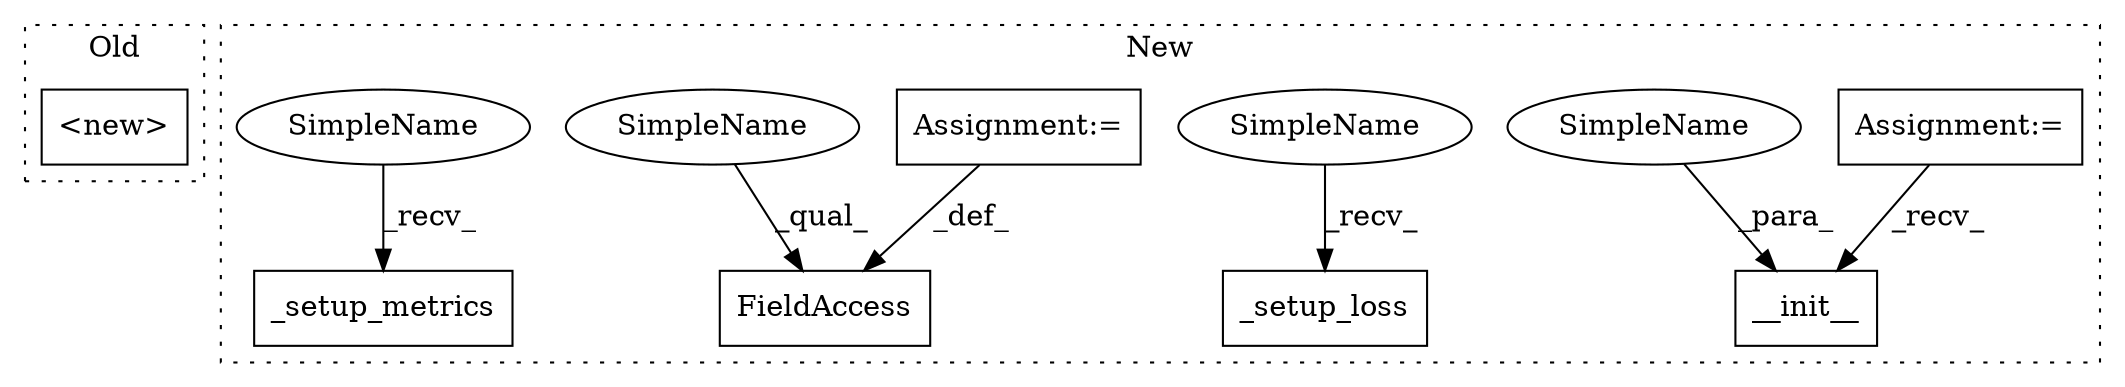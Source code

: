 digraph G {
subgraph cluster0 {
1 [label="<new>" a="46" s="4291" l="8" shape="box"];
label = "Old";
style="dotted";
}
subgraph cluster1 {
2 [label="_setup_metrics" a="32" s="5266" l="16" shape="box"];
3 [label="FieldAccess" a="22" s="5171" l="16" shape="box"];
4 [label="__init__" a="32" s="4892,4913" l="9,1" shape="box"];
5 [label="_setup_loss" a="32" s="5242" l="13" shape="box"];
6 [label="Assignment:=" a="7" s="4746" l="20" shape="box"];
7 [label="Assignment:=" a="7" s="5187" l="1" shape="box"];
8 [label="SimpleName" a="42" s="5237" l="4" shape="ellipse"];
9 [label="SimpleName" a="42" s="5171" l="4" shape="ellipse"];
10 [label="SimpleName" a="42" s="4901" l="4" shape="ellipse"];
11 [label="SimpleName" a="42" s="5261" l="4" shape="ellipse"];
label = "New";
style="dotted";
}
6 -> 4 [label="_recv_"];
7 -> 3 [label="_def_"];
8 -> 5 [label="_recv_"];
9 -> 3 [label="_qual_"];
10 -> 4 [label="_para_"];
11 -> 2 [label="_recv_"];
}